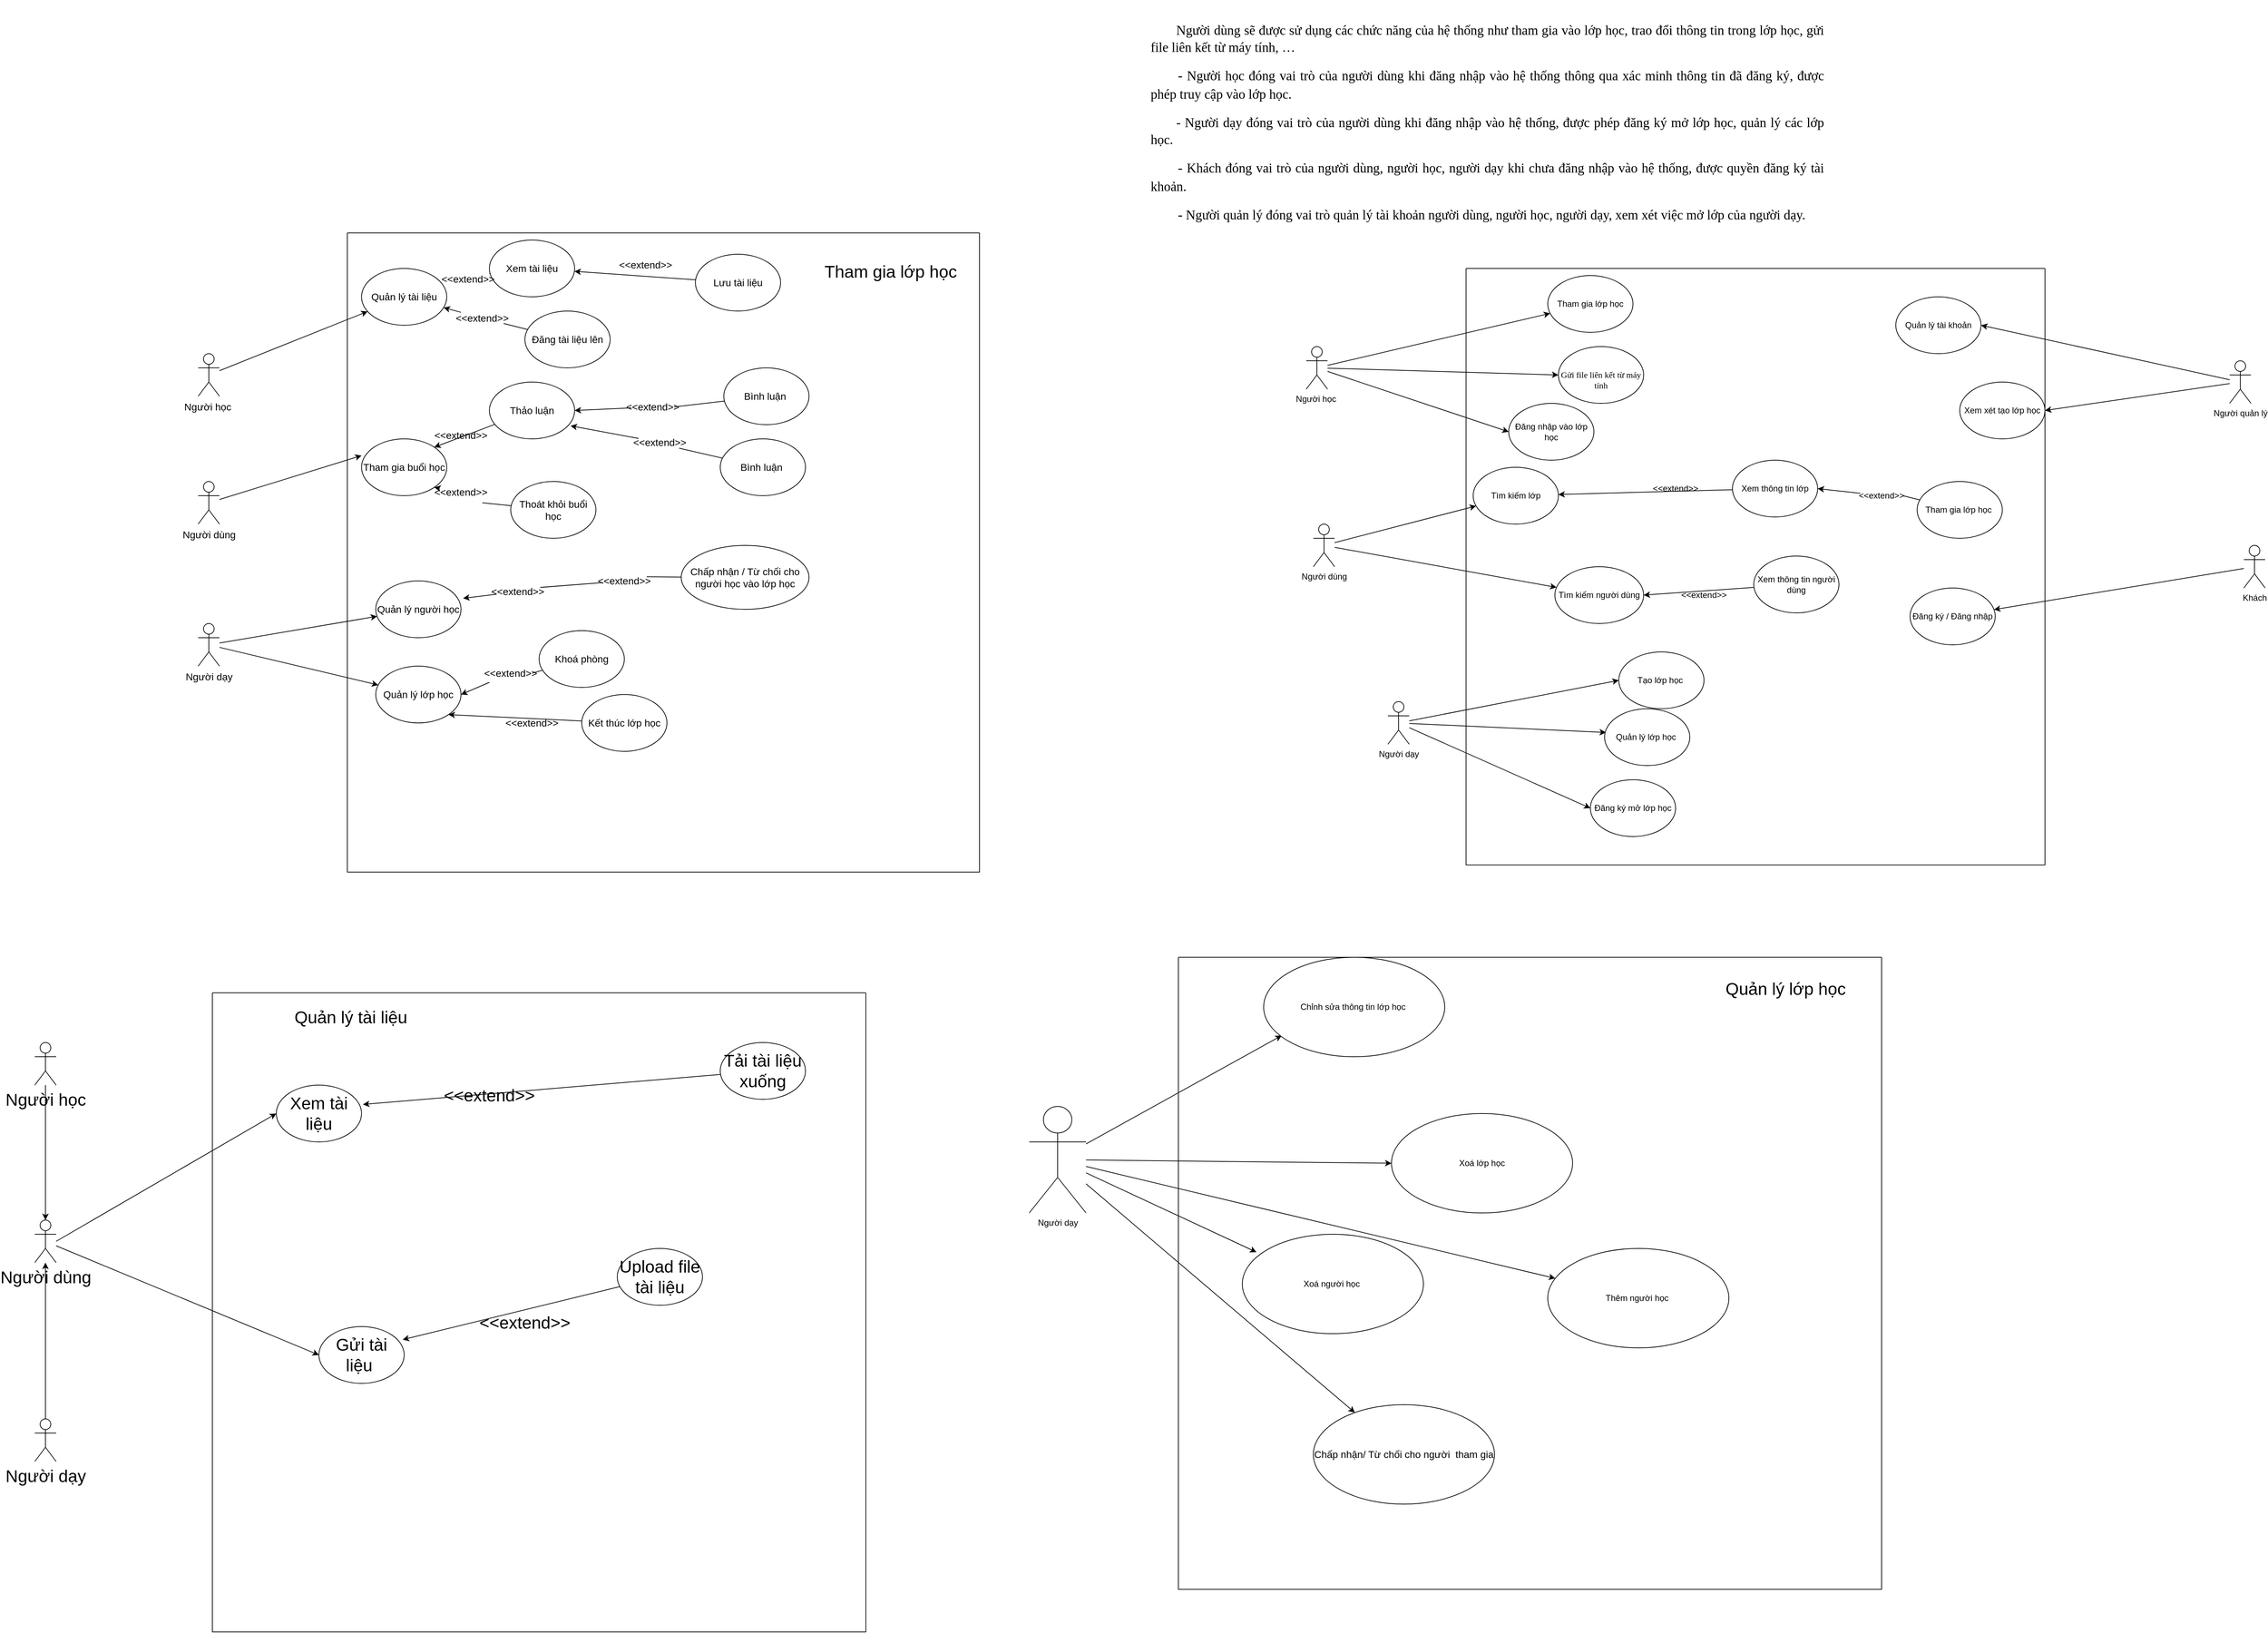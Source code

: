 <mxfile version="20.5.0" type="github">
  <diagram id="9sFnLMpEkX3xwLgNQpGo" name="Page-1">
    <mxGraphModel dx="4024" dy="2153" grid="1" gridSize="10" guides="1" tooltips="1" connect="1" arrows="1" fold="1" page="1" pageScale="1" pageWidth="850" pageHeight="1100" math="0" shadow="0">
      <root>
        <mxCell id="0" />
        <mxCell id="1" parent="0" />
        <mxCell id="EZXSfr5UPJ4AgPNX8Fhg-16" style="rounded=0;orthogonalLoop=1;jettySize=auto;html=1;" edge="1" parent="1" source="EZXSfr5UPJ4AgPNX8Fhg-1" target="EZXSfr5UPJ4AgPNX8Fhg-10">
          <mxGeometry relative="1" as="geometry" />
        </mxCell>
        <mxCell id="EZXSfr5UPJ4AgPNX8Fhg-27" style="edgeStyle=none;rounded=0;orthogonalLoop=1;jettySize=auto;html=1;entryX=0;entryY=0.5;entryDx=0;entryDy=0;" edge="1" parent="1" source="EZXSfr5UPJ4AgPNX8Fhg-1" target="EZXSfr5UPJ4AgPNX8Fhg-23">
          <mxGeometry relative="1" as="geometry" />
        </mxCell>
        <mxCell id="EZXSfr5UPJ4AgPNX8Fhg-34" style="edgeStyle=none;rounded=0;orthogonalLoop=1;jettySize=auto;html=1;entryX=0;entryY=0.5;entryDx=0;entryDy=0;fontSize=12;" edge="1" parent="1" source="EZXSfr5UPJ4AgPNX8Fhg-1" target="EZXSfr5UPJ4AgPNX8Fhg-33">
          <mxGeometry relative="1" as="geometry" />
        </mxCell>
        <mxCell id="EZXSfr5UPJ4AgPNX8Fhg-1" value="Người học&amp;nbsp;" style="shape=umlActor;verticalLabelPosition=bottom;verticalAlign=top;html=1;outlineConnect=0;" vertex="1" parent="1">
          <mxGeometry x="280" y="130" width="30" height="60" as="geometry" />
        </mxCell>
        <mxCell id="EZXSfr5UPJ4AgPNX8Fhg-19" style="rounded=0;orthogonalLoop=1;jettySize=auto;html=1;entryX=0;entryY=0.5;entryDx=0;entryDy=0;" edge="1" parent="1" source="EZXSfr5UPJ4AgPNX8Fhg-3" target="EZXSfr5UPJ4AgPNX8Fhg-18">
          <mxGeometry relative="1" as="geometry" />
        </mxCell>
        <mxCell id="EZXSfr5UPJ4AgPNX8Fhg-20" style="rounded=0;orthogonalLoop=1;jettySize=auto;html=1;entryX=0.017;entryY=0.418;entryDx=0;entryDy=0;entryPerimeter=0;" edge="1" parent="1" source="EZXSfr5UPJ4AgPNX8Fhg-3" target="EZXSfr5UPJ4AgPNX8Fhg-13">
          <mxGeometry relative="1" as="geometry" />
        </mxCell>
        <mxCell id="EZXSfr5UPJ4AgPNX8Fhg-21" style="rounded=0;orthogonalLoop=1;jettySize=auto;html=1;entryX=0;entryY=0.5;entryDx=0;entryDy=0;" edge="1" parent="1" source="EZXSfr5UPJ4AgPNX8Fhg-3" target="EZXSfr5UPJ4AgPNX8Fhg-5">
          <mxGeometry relative="1" as="geometry" />
        </mxCell>
        <mxCell id="EZXSfr5UPJ4AgPNX8Fhg-3" value="Người dạy" style="shape=umlActor;verticalLabelPosition=bottom;verticalAlign=top;html=1;outlineConnect=0;" vertex="1" parent="1">
          <mxGeometry x="395" y="630" width="30" height="60" as="geometry" />
        </mxCell>
        <mxCell id="EZXSfr5UPJ4AgPNX8Fhg-28" style="edgeStyle=none;rounded=0;orthogonalLoop=1;jettySize=auto;html=1;entryX=1;entryY=0.5;entryDx=0;entryDy=0;fontSize=12;" edge="1" parent="1" source="EZXSfr5UPJ4AgPNX8Fhg-6" target="EZXSfr5UPJ4AgPNX8Fhg-11">
          <mxGeometry relative="1" as="geometry" />
        </mxCell>
        <mxCell id="EZXSfr5UPJ4AgPNX8Fhg-29" style="edgeStyle=none;rounded=0;orthogonalLoop=1;jettySize=auto;html=1;entryX=1;entryY=0.5;entryDx=0;entryDy=0;fontSize=12;" edge="1" parent="1" source="EZXSfr5UPJ4AgPNX8Fhg-6" target="EZXSfr5UPJ4AgPNX8Fhg-12">
          <mxGeometry relative="1" as="geometry" />
        </mxCell>
        <mxCell id="EZXSfr5UPJ4AgPNX8Fhg-6" value="Người quản lý" style="shape=umlActor;verticalLabelPosition=bottom;verticalAlign=top;html=1;outlineConnect=0;" vertex="1" parent="1">
          <mxGeometry x="1580" y="150" width="30" height="60" as="geometry" />
        </mxCell>
        <mxCell id="EZXSfr5UPJ4AgPNX8Fhg-30" style="edgeStyle=none;rounded=0;orthogonalLoop=1;jettySize=auto;html=1;fontSize=12;" edge="1" parent="1" source="EZXSfr5UPJ4AgPNX8Fhg-7" target="EZXSfr5UPJ4AgPNX8Fhg-14">
          <mxGeometry relative="1" as="geometry" />
        </mxCell>
        <mxCell id="EZXSfr5UPJ4AgPNX8Fhg-7" value="Khách" style="shape=umlActor;verticalLabelPosition=bottom;verticalAlign=top;html=1;outlineConnect=0;" vertex="1" parent="1">
          <mxGeometry x="1600" y="410" width="30" height="60" as="geometry" />
        </mxCell>
        <mxCell id="EZXSfr5UPJ4AgPNX8Fhg-8" value="&#xa;&lt;b id=&quot;docs-internal-guid-c53052c6-7fff-33ee-c1e0-3ec148c205f4&quot; style=&quot;font-weight:normal;&quot;&gt;&lt;p style=&quot;line-height:1.284;text-indent: 27pt;text-align: justify;margin-top:12pt;margin-bottom:12pt;&quot; dir=&quot;ltr&quot;&gt;&lt;span style=&quot;font-size: 14pt; font-family: &amp;quot;Times New Roman&amp;quot;; color: rgb(0, 0, 0); background-color: transparent; font-weight: 400; font-style: normal; font-variant: normal; text-decoration: none; vertical-align: baseline;&quot;&gt;Người dùng sẽ được sử dụng các chức năng của hệ thống như tham gia vào lớp học, trao đổi thông tin trong lớp học, gửi file liên kết từ máy tính, …&lt;/span&gt;&lt;/p&gt;&lt;p style=&quot;line-height:1.284;text-indent: 27pt;text-align: justify;margin-top:12pt;margin-bottom:12pt;&quot; dir=&quot;ltr&quot;&gt;&lt;span style=&quot;font-size: 14pt; font-family: &amp;quot;Courier New&amp;quot;; color: rgb(0, 0, 0); background-color: transparent; font-weight: 400; font-style: normal; font-variant: normal; text-decoration: none; vertical-align: baseline;&quot;&gt;-&lt;/span&gt;&lt;span style=&quot;font-size: 7pt; font-family: &amp;quot;Times New Roman&amp;quot;; color: rgb(0, 0, 0); background-color: transparent; font-weight: 400; font-style: normal; font-variant: normal; text-decoration: none; vertical-align: baseline;&quot;&gt; &lt;/span&gt;&lt;span style=&quot;font-size: 14pt; font-family: &amp;quot;Times New Roman&amp;quot;; color: rgb(0, 0, 0); background-color: transparent; font-weight: 400; font-style: normal; font-variant: normal; text-decoration: none; vertical-align: baseline;&quot;&gt;Người học đóng vai trò của người dùng khi đăng nhập vào hệ thống thông qua xác minh thông tin đã đăng ký, được phép truy cập vào lớp học.&lt;/span&gt;&lt;/p&gt;&lt;p style=&quot;line-height:1.284;text-indent: 27pt;text-align: justify;margin-top:12pt;margin-bottom:12pt;&quot; dir=&quot;ltr&quot;&gt;&lt;span style=&quot;font-size: 14pt; font-family: &amp;quot;Times New Roman&amp;quot;; color: rgb(0, 0, 0); background-color: transparent; font-weight: 400; font-style: normal; font-variant: normal; text-decoration: none; vertical-align: baseline;&quot;&gt;- Người dạy đóng vai trò của người dùng khi đăng nhập vào hệ thống, được phép đăng ký mở lớp học, quản lý các lớp học.&lt;/span&gt;&lt;/p&gt;&lt;p style=&quot;line-height:1.284;text-indent: 27pt;text-align: justify;margin-top:12pt;margin-bottom:12pt;&quot; dir=&quot;ltr&quot;&gt;&lt;span style=&quot;font-size: 14pt; font-family: &amp;quot;Courier New&amp;quot;; color: rgb(0, 0, 0); background-color: transparent; font-weight: 400; font-style: normal; font-variant: normal; text-decoration: none; vertical-align: baseline;&quot;&gt;-&lt;/span&gt;&lt;span style=&quot;font-size: 7pt; font-family: &amp;quot;Times New Roman&amp;quot;; color: rgb(0, 0, 0); background-color: transparent; font-weight: 400; font-style: normal; font-variant: normal; text-decoration: none; vertical-align: baseline;&quot;&gt; &lt;/span&gt;&lt;span style=&quot;font-size: 14pt; font-family: &amp;quot;Times New Roman&amp;quot;; color: rgb(0, 0, 0); background-color: transparent; font-weight: 400; font-style: normal; font-variant: normal; text-decoration: none; vertical-align: baseline;&quot;&gt;Khách đóng vai trò của người dùng, người học, người dạy khi chưa đăng nhập vào hệ thống, được quyền đăng ký tài khoản.&lt;/span&gt;&lt;/p&gt;&lt;p style=&quot;line-height:1.284;text-indent: 27pt;text-align: justify;margin-top:12pt;margin-bottom:12pt;&quot; dir=&quot;ltr&quot;&gt;&lt;span style=&quot;font-size: 14pt; font-family: &amp;quot;Courier New&amp;quot;; color: rgb(0, 0, 0); background-color: transparent; font-weight: 400; font-style: normal; font-variant: normal; text-decoration: none; vertical-align: baseline;&quot;&gt;-&lt;/span&gt;&lt;span style=&quot;font-size: 7pt; font-family: &amp;quot;Times New Roman&amp;quot;; color: rgb(0, 0, 0); background-color: transparent; font-weight: 400; font-style: normal; font-variant: normal; text-decoration: none; vertical-align: baseline;&quot;&gt; &lt;/span&gt;&lt;span style=&quot;font-size: 14pt; font-family: &amp;quot;Times New Roman&amp;quot;; color: rgb(0, 0, 0); background-color: transparent; font-weight: 400; font-style: normal; font-variant: normal; text-decoration: none; vertical-align: baseline;&quot;&gt;Người quản lý đóng vai trò quản lý tài khoản người dùng, người học, người dạy, xem xét việc mở lớp của người dạy.&lt;/span&gt;&lt;/p&gt;&lt;/b&gt;&lt;br class=&quot;Apple-interchange-newline&quot;&gt;&#xa;&#xa;" style="text;html=1;strokeColor=none;fillColor=none;align=center;verticalAlign=middle;whiteSpace=wrap;rounded=0;" vertex="1" parent="1">
          <mxGeometry x="60" y="-300" width="950" height="260" as="geometry" />
        </mxCell>
        <mxCell id="EZXSfr5UPJ4AgPNX8Fhg-17" value="&#xa;&#xa;" style="swimlane;startSize=0;" vertex="1" parent="1">
          <mxGeometry x="505" y="20" width="815" height="840" as="geometry" />
        </mxCell>
        <mxCell id="EZXSfr5UPJ4AgPNX8Fhg-18" value="Tạo lớp học&amp;nbsp;" style="ellipse;whiteSpace=wrap;html=1;" vertex="1" parent="EZXSfr5UPJ4AgPNX8Fhg-17">
          <mxGeometry x="215" y="540" width="120" height="80" as="geometry" />
        </mxCell>
        <mxCell id="EZXSfr5UPJ4AgPNX8Fhg-23" value="&lt;font style=&quot;font-size: 12px;&quot;&gt;&lt;br&gt;&lt;b id=&quot;docs-internal-guid-def37bf5-7fff-e7cd-ad57-8ef27c446c35&quot; style=&quot;font-weight: normal;&quot;&gt;&lt;span style=&quot;font-family: &amp;quot;Times New Roman&amp;quot;; color: rgb(0, 0, 0); background-color: transparent; font-weight: 400; font-style: normal; font-variant: normal; text-decoration: none; vertical-align: baseline;&quot;&gt;Gửi file liên kết từ máy tính&lt;/span&gt;&lt;/b&gt;&lt;br&gt;&lt;/font&gt;" style="ellipse;whiteSpace=wrap;html=1;" vertex="1" parent="EZXSfr5UPJ4AgPNX8Fhg-17">
          <mxGeometry x="130" y="110" width="120" height="80" as="geometry" />
        </mxCell>
        <mxCell id="EZXSfr5UPJ4AgPNX8Fhg-33" value="Đăng nhập vào lớp học" style="ellipse;whiteSpace=wrap;html=1;fontSize=12;" vertex="1" parent="EZXSfr5UPJ4AgPNX8Fhg-17">
          <mxGeometry x="60" y="190" width="120" height="80" as="geometry" />
        </mxCell>
        <mxCell id="EZXSfr5UPJ4AgPNX8Fhg-5" value="Đăng ký mở lớp học" style="ellipse;whiteSpace=wrap;html=1;" vertex="1" parent="EZXSfr5UPJ4AgPNX8Fhg-17">
          <mxGeometry x="175" y="720" width="120" height="80" as="geometry" />
        </mxCell>
        <mxCell id="EZXSfr5UPJ4AgPNX8Fhg-13" value="Quản lý lớp học&amp;nbsp;" style="ellipse;whiteSpace=wrap;html=1;" vertex="1" parent="EZXSfr5UPJ4AgPNX8Fhg-17">
          <mxGeometry x="195" y="620" width="120" height="80" as="geometry" />
        </mxCell>
        <mxCell id="EZXSfr5UPJ4AgPNX8Fhg-39" value="Tìm kiếm lớp" style="ellipse;whiteSpace=wrap;html=1;fontSize=12;" vertex="1" parent="EZXSfr5UPJ4AgPNX8Fhg-17">
          <mxGeometry x="10" y="280" width="120" height="80" as="geometry" />
        </mxCell>
        <mxCell id="EZXSfr5UPJ4AgPNX8Fhg-48" style="edgeStyle=none;rounded=0;orthogonalLoop=1;jettySize=auto;html=1;entryX=1;entryY=0.5;entryDx=0;entryDy=0;fontSize=12;startArrow=none;" edge="1" parent="EZXSfr5UPJ4AgPNX8Fhg-17" source="EZXSfr5UPJ4AgPNX8Fhg-51" target="EZXSfr5UPJ4AgPNX8Fhg-42">
          <mxGeometry relative="1" as="geometry" />
        </mxCell>
        <mxCell id="EZXSfr5UPJ4AgPNX8Fhg-40" value="Tham gia lớp học&amp;nbsp;" style="ellipse;whiteSpace=wrap;html=1;fontSize=12;" vertex="1" parent="EZXSfr5UPJ4AgPNX8Fhg-17">
          <mxGeometry x="635" y="300" width="120" height="80" as="geometry" />
        </mxCell>
        <mxCell id="EZXSfr5UPJ4AgPNX8Fhg-47" style="edgeStyle=none;rounded=0;orthogonalLoop=1;jettySize=auto;html=1;entryX=1;entryY=0.5;entryDx=0;entryDy=0;fontSize=12;" edge="1" parent="EZXSfr5UPJ4AgPNX8Fhg-17" source="EZXSfr5UPJ4AgPNX8Fhg-41" target="EZXSfr5UPJ4AgPNX8Fhg-43">
          <mxGeometry relative="1" as="geometry" />
        </mxCell>
        <mxCell id="EZXSfr5UPJ4AgPNX8Fhg-41" value="Xem thông tin người dùng" style="ellipse;whiteSpace=wrap;html=1;fontSize=12;" vertex="1" parent="EZXSfr5UPJ4AgPNX8Fhg-17">
          <mxGeometry x="405" y="405" width="120" height="80" as="geometry" />
        </mxCell>
        <mxCell id="EZXSfr5UPJ4AgPNX8Fhg-46" style="edgeStyle=none;rounded=0;orthogonalLoop=1;jettySize=auto;html=1;fontSize=12;" edge="1" parent="EZXSfr5UPJ4AgPNX8Fhg-17" source="EZXSfr5UPJ4AgPNX8Fhg-42" target="EZXSfr5UPJ4AgPNX8Fhg-39">
          <mxGeometry relative="1" as="geometry" />
        </mxCell>
        <mxCell id="EZXSfr5UPJ4AgPNX8Fhg-42" value="Xem thông tin lớp" style="ellipse;whiteSpace=wrap;html=1;fontSize=12;" vertex="1" parent="EZXSfr5UPJ4AgPNX8Fhg-17">
          <mxGeometry x="375" y="270" width="120" height="80" as="geometry" />
        </mxCell>
        <mxCell id="EZXSfr5UPJ4AgPNX8Fhg-43" value="Tìm kiếm người dùng" style="ellipse;whiteSpace=wrap;html=1;fontSize=12;" vertex="1" parent="EZXSfr5UPJ4AgPNX8Fhg-17">
          <mxGeometry x="125" y="420" width="125" height="80" as="geometry" />
        </mxCell>
        <mxCell id="EZXSfr5UPJ4AgPNX8Fhg-49" value="&amp;lt;&amp;lt;extend&amp;gt;&amp;gt;" style="text;html=1;strokeColor=none;fillColor=none;align=center;verticalAlign=middle;whiteSpace=wrap;rounded=0;fontSize=12;" vertex="1" parent="EZXSfr5UPJ4AgPNX8Fhg-17">
          <mxGeometry x="265" y="295" width="60" height="30" as="geometry" />
        </mxCell>
        <mxCell id="EZXSfr5UPJ4AgPNX8Fhg-52" value="&amp;lt;&amp;lt;extend&amp;gt;&amp;gt;" style="text;html=1;strokeColor=none;fillColor=none;align=center;verticalAlign=middle;whiteSpace=wrap;rounded=0;fontSize=12;" vertex="1" parent="EZXSfr5UPJ4AgPNX8Fhg-17">
          <mxGeometry x="305" y="445" width="60" height="30" as="geometry" />
        </mxCell>
        <mxCell id="EZXSfr5UPJ4AgPNX8Fhg-11" value="Quản lý tài khoản" style="ellipse;whiteSpace=wrap;html=1;" vertex="1" parent="EZXSfr5UPJ4AgPNX8Fhg-17">
          <mxGeometry x="605" y="40" width="120" height="80" as="geometry" />
        </mxCell>
        <mxCell id="EZXSfr5UPJ4AgPNX8Fhg-12" value="Xem xét tạo lớp học" style="ellipse;whiteSpace=wrap;html=1;" vertex="1" parent="EZXSfr5UPJ4AgPNX8Fhg-17">
          <mxGeometry x="695" y="160" width="120" height="80" as="geometry" />
        </mxCell>
        <mxCell id="EZXSfr5UPJ4AgPNX8Fhg-10" value="Tham gia lớp học" style="ellipse;whiteSpace=wrap;html=1;" vertex="1" parent="EZXSfr5UPJ4AgPNX8Fhg-17">
          <mxGeometry x="115" y="10" width="120" height="80" as="geometry" />
        </mxCell>
        <mxCell id="EZXSfr5UPJ4AgPNX8Fhg-14" value="Đăng ký / Đăng nhập" style="ellipse;whiteSpace=wrap;html=1;" vertex="1" parent="EZXSfr5UPJ4AgPNX8Fhg-17">
          <mxGeometry x="625" y="450" width="120" height="80" as="geometry" />
        </mxCell>
        <mxCell id="EZXSfr5UPJ4AgPNX8Fhg-51" value="&amp;lt;&amp;lt;extend&amp;gt;&amp;gt;" style="text;html=1;strokeColor=none;fillColor=none;align=center;verticalAlign=middle;whiteSpace=wrap;rounded=0;fontSize=12;" vertex="1" parent="EZXSfr5UPJ4AgPNX8Fhg-17">
          <mxGeometry x="555" y="305" width="60" height="30" as="geometry" />
        </mxCell>
        <mxCell id="EZXSfr5UPJ4AgPNX8Fhg-95" value="" style="edgeStyle=none;rounded=0;orthogonalLoop=1;jettySize=auto;html=1;entryX=1;entryY=0.5;entryDx=0;entryDy=0;fontSize=12;endArrow=none;" edge="1" parent="EZXSfr5UPJ4AgPNX8Fhg-17" source="EZXSfr5UPJ4AgPNX8Fhg-40" target="EZXSfr5UPJ4AgPNX8Fhg-51">
          <mxGeometry relative="1" as="geometry">
            <mxPoint x="1141.463" y="351.22" as="sourcePoint" />
            <mxPoint x="1000" y="330" as="targetPoint" />
          </mxGeometry>
        </mxCell>
        <mxCell id="EZXSfr5UPJ4AgPNX8Fhg-44" style="edgeStyle=none;rounded=0;orthogonalLoop=1;jettySize=auto;html=1;fontSize=12;" edge="1" parent="1" source="EZXSfr5UPJ4AgPNX8Fhg-35" target="EZXSfr5UPJ4AgPNX8Fhg-39">
          <mxGeometry relative="1" as="geometry" />
        </mxCell>
        <mxCell id="EZXSfr5UPJ4AgPNX8Fhg-45" style="edgeStyle=none;rounded=0;orthogonalLoop=1;jettySize=auto;html=1;fontSize=12;" edge="1" parent="1" source="EZXSfr5UPJ4AgPNX8Fhg-35" target="EZXSfr5UPJ4AgPNX8Fhg-43">
          <mxGeometry relative="1" as="geometry" />
        </mxCell>
        <mxCell id="EZXSfr5UPJ4AgPNX8Fhg-35" value="Người dùng" style="shape=umlActor;verticalLabelPosition=bottom;verticalAlign=top;html=1;outlineConnect=0;" vertex="1" parent="1">
          <mxGeometry x="290" y="380" width="30" height="60" as="geometry" />
        </mxCell>
        <mxCell id="EZXSfr5UPJ4AgPNX8Fhg-68" style="edgeStyle=none;rounded=0;orthogonalLoop=1;jettySize=auto;html=1;entryX=0.1;entryY=0.787;entryDx=0;entryDy=0;entryPerimeter=0;fontSize=14;" edge="1" parent="1" source="EZXSfr5UPJ4AgPNX8Fhg-53" target="EZXSfr5UPJ4AgPNX8Fhg-55">
          <mxGeometry relative="1" as="geometry" />
        </mxCell>
        <mxCell id="EZXSfr5UPJ4AgPNX8Fhg-69" style="edgeStyle=none;rounded=0;orthogonalLoop=1;jettySize=auto;html=1;entryX=0;entryY=0.5;entryDx=0;entryDy=0;fontSize=14;" edge="1" parent="1" source="EZXSfr5UPJ4AgPNX8Fhg-53" target="EZXSfr5UPJ4AgPNX8Fhg-64">
          <mxGeometry relative="1" as="geometry" />
        </mxCell>
        <mxCell id="EZXSfr5UPJ4AgPNX8Fhg-70" style="edgeStyle=none;rounded=0;orthogonalLoop=1;jettySize=auto;html=1;entryX=0.078;entryY=0.18;entryDx=0;entryDy=0;entryPerimeter=0;fontSize=14;" edge="1" parent="1" source="EZXSfr5UPJ4AgPNX8Fhg-53" target="EZXSfr5UPJ4AgPNX8Fhg-65">
          <mxGeometry relative="1" as="geometry" />
        </mxCell>
        <mxCell id="EZXSfr5UPJ4AgPNX8Fhg-71" style="edgeStyle=none;rounded=0;orthogonalLoop=1;jettySize=auto;html=1;fontSize=14;" edge="1" parent="1" source="EZXSfr5UPJ4AgPNX8Fhg-53" target="EZXSfr5UPJ4AgPNX8Fhg-66">
          <mxGeometry relative="1" as="geometry" />
        </mxCell>
        <mxCell id="EZXSfr5UPJ4AgPNX8Fhg-72" style="edgeStyle=none;rounded=0;orthogonalLoop=1;jettySize=auto;html=1;fontSize=14;" edge="1" parent="1" source="EZXSfr5UPJ4AgPNX8Fhg-53" target="EZXSfr5UPJ4AgPNX8Fhg-67">
          <mxGeometry relative="1" as="geometry" />
        </mxCell>
        <mxCell id="EZXSfr5UPJ4AgPNX8Fhg-53" value="Người dạy" style="shape=umlActor;verticalLabelPosition=bottom;verticalAlign=top;html=1;outlineConnect=0;fontSize=12;" vertex="1" parent="1">
          <mxGeometry x="-110" y="1200" width="80" height="150" as="geometry" />
        </mxCell>
        <mxCell id="EZXSfr5UPJ4AgPNX8Fhg-54" value="" style="swimlane;startSize=0;fontSize=12;" vertex="1" parent="1">
          <mxGeometry x="100" y="990" width="990" height="890" as="geometry" />
        </mxCell>
        <mxCell id="EZXSfr5UPJ4AgPNX8Fhg-55" value="Chỉnh sửa thông tin lớp học&amp;nbsp;" style="ellipse;whiteSpace=wrap;html=1;fontSize=12;" vertex="1" parent="EZXSfr5UPJ4AgPNX8Fhg-54">
          <mxGeometry x="120" width="255" height="140" as="geometry" />
        </mxCell>
        <mxCell id="EZXSfr5UPJ4AgPNX8Fhg-64" value="Xoá lớp học" style="ellipse;whiteSpace=wrap;html=1;fontSize=12;" vertex="1" parent="EZXSfr5UPJ4AgPNX8Fhg-54">
          <mxGeometry x="300" y="220" width="255" height="140" as="geometry" />
        </mxCell>
        <mxCell id="EZXSfr5UPJ4AgPNX8Fhg-65" value="Xoá người học&amp;nbsp;" style="ellipse;whiteSpace=wrap;html=1;fontSize=12;" vertex="1" parent="EZXSfr5UPJ4AgPNX8Fhg-54">
          <mxGeometry x="90" y="390" width="255" height="140" as="geometry" />
        </mxCell>
        <mxCell id="EZXSfr5UPJ4AgPNX8Fhg-66" value="Thêm người học&amp;nbsp;" style="ellipse;whiteSpace=wrap;html=1;fontSize=12;" vertex="1" parent="EZXSfr5UPJ4AgPNX8Fhg-54">
          <mxGeometry x="520" y="410" width="255" height="140" as="geometry" />
        </mxCell>
        <mxCell id="EZXSfr5UPJ4AgPNX8Fhg-67" value="&lt;font style=&quot;font-size: 14px;&quot;&gt;Chấp nhận/ Từ chối cho người&amp;nbsp; tham gia&lt;/font&gt;" style="ellipse;whiteSpace=wrap;html=1;fontSize=12;" vertex="1" parent="EZXSfr5UPJ4AgPNX8Fhg-54">
          <mxGeometry x="190" y="630" width="255" height="140" as="geometry" />
        </mxCell>
        <mxCell id="EZXSfr5UPJ4AgPNX8Fhg-150" value="&lt;font style=&quot;font-size: 24px;&quot;&gt;Quản lý lớp học&lt;/font&gt;" style="text;html=1;strokeColor=none;fillColor=none;align=center;verticalAlign=middle;whiteSpace=wrap;rounded=0;fontSize=14;" vertex="1" parent="EZXSfr5UPJ4AgPNX8Fhg-54">
          <mxGeometry x="740" width="230" height="90" as="geometry" />
        </mxCell>
        <mxCell id="EZXSfr5UPJ4AgPNX8Fhg-119" style="edgeStyle=none;rounded=0;orthogonalLoop=1;jettySize=auto;html=1;fontSize=14;" edge="1" parent="1" source="EZXSfr5UPJ4AgPNX8Fhg-75" target="EZXSfr5UPJ4AgPNX8Fhg-96">
          <mxGeometry relative="1" as="geometry" />
        </mxCell>
        <mxCell id="EZXSfr5UPJ4AgPNX8Fhg-75" value="Người học&amp;nbsp;" style="shape=umlActor;verticalLabelPosition=bottom;verticalAlign=top;html=1;outlineConnect=0;fontSize=14;" vertex="1" parent="1">
          <mxGeometry x="-1280" y="140" width="30" height="60" as="geometry" />
        </mxCell>
        <mxCell id="EZXSfr5UPJ4AgPNX8Fhg-120" style="edgeStyle=none;rounded=0;orthogonalLoop=1;jettySize=auto;html=1;entryX=0;entryY=0.294;entryDx=0;entryDy=0;entryPerimeter=0;fontSize=14;" edge="1" parent="1" source="EZXSfr5UPJ4AgPNX8Fhg-76" target="EZXSfr5UPJ4AgPNX8Fhg-97">
          <mxGeometry relative="1" as="geometry" />
        </mxCell>
        <mxCell id="EZXSfr5UPJ4AgPNX8Fhg-76" value="Người dùng" style="shape=umlActor;verticalLabelPosition=bottom;verticalAlign=top;html=1;outlineConnect=0;fontSize=14;" vertex="1" parent="1">
          <mxGeometry x="-1280" y="320" width="30" height="60" as="geometry" />
        </mxCell>
        <mxCell id="EZXSfr5UPJ4AgPNX8Fhg-118" style="edgeStyle=none;rounded=0;orthogonalLoop=1;jettySize=auto;html=1;fontSize=14;" edge="1" parent="1" source="EZXSfr5UPJ4AgPNX8Fhg-77" target="EZXSfr5UPJ4AgPNX8Fhg-99">
          <mxGeometry relative="1" as="geometry" />
        </mxCell>
        <mxCell id="EZXSfr5UPJ4AgPNX8Fhg-121" style="edgeStyle=none;rounded=0;orthogonalLoop=1;jettySize=auto;html=1;fontSize=14;" edge="1" parent="1" source="EZXSfr5UPJ4AgPNX8Fhg-77" target="EZXSfr5UPJ4AgPNX8Fhg-98">
          <mxGeometry relative="1" as="geometry" />
        </mxCell>
        <mxCell id="EZXSfr5UPJ4AgPNX8Fhg-77" value="Người dạy" style="shape=umlActor;verticalLabelPosition=bottom;verticalAlign=top;html=1;outlineConnect=0;fontSize=14;" vertex="1" parent="1">
          <mxGeometry x="-1280" y="520" width="30" height="60" as="geometry" />
        </mxCell>
        <mxCell id="EZXSfr5UPJ4AgPNX8Fhg-90" value="" style="swimlane;startSize=0;fontSize=14;" vertex="1" parent="1">
          <mxGeometry x="-1070" y="-30" width="890" height="900" as="geometry" />
        </mxCell>
        <mxCell id="EZXSfr5UPJ4AgPNX8Fhg-96" value="Quản lý tài liệu" style="ellipse;whiteSpace=wrap;html=1;fontSize=14;" vertex="1" parent="EZXSfr5UPJ4AgPNX8Fhg-90">
          <mxGeometry x="20" y="50" width="120" height="80" as="geometry" />
        </mxCell>
        <mxCell id="EZXSfr5UPJ4AgPNX8Fhg-97" value="Tham gia buổi học" style="ellipse;whiteSpace=wrap;html=1;fontSize=14;" vertex="1" parent="EZXSfr5UPJ4AgPNX8Fhg-90">
          <mxGeometry x="20" y="290" width="120" height="80" as="geometry" />
        </mxCell>
        <mxCell id="EZXSfr5UPJ4AgPNX8Fhg-98" value="Quản lý lớp học" style="ellipse;whiteSpace=wrap;html=1;fontSize=14;" vertex="1" parent="EZXSfr5UPJ4AgPNX8Fhg-90">
          <mxGeometry x="40" y="610" width="120" height="80" as="geometry" />
        </mxCell>
        <mxCell id="EZXSfr5UPJ4AgPNX8Fhg-99" value="Quản lý người học" style="ellipse;whiteSpace=wrap;html=1;fontSize=14;" vertex="1" parent="EZXSfr5UPJ4AgPNX8Fhg-90">
          <mxGeometry x="40" y="490" width="120" height="80" as="geometry" />
        </mxCell>
        <mxCell id="EZXSfr5UPJ4AgPNX8Fhg-126" style="edgeStyle=none;rounded=0;orthogonalLoop=1;jettySize=auto;html=1;entryX=1.025;entryY=0.306;entryDx=0;entryDy=0;entryPerimeter=0;fontSize=14;startArrow=none;" edge="1" parent="EZXSfr5UPJ4AgPNX8Fhg-90" source="EZXSfr5UPJ4AgPNX8Fhg-135" target="EZXSfr5UPJ4AgPNX8Fhg-99">
          <mxGeometry relative="1" as="geometry" />
        </mxCell>
        <mxCell id="EZXSfr5UPJ4AgPNX8Fhg-100" value="Chấp nhận / Từ chối cho người học vào lớp học" style="ellipse;whiteSpace=wrap;html=1;fontSize=14;" vertex="1" parent="EZXSfr5UPJ4AgPNX8Fhg-90">
          <mxGeometry x="470" y="440" width="180" height="90" as="geometry" />
        </mxCell>
        <mxCell id="EZXSfr5UPJ4AgPNX8Fhg-102" style="edgeStyle=none;rounded=0;orthogonalLoop=1;jettySize=auto;html=1;entryX=1;entryY=1;entryDx=0;entryDy=0;fontSize=14;" edge="1" parent="EZXSfr5UPJ4AgPNX8Fhg-90" source="EZXSfr5UPJ4AgPNX8Fhg-98" target="EZXSfr5UPJ4AgPNX8Fhg-98">
          <mxGeometry relative="1" as="geometry" />
        </mxCell>
        <mxCell id="EZXSfr5UPJ4AgPNX8Fhg-116" style="edgeStyle=none;rounded=0;orthogonalLoop=1;jettySize=auto;html=1;entryX=1;entryY=0;entryDx=0;entryDy=0;fontSize=14;" edge="1" parent="EZXSfr5UPJ4AgPNX8Fhg-90" source="EZXSfr5UPJ4AgPNX8Fhg-103" target="EZXSfr5UPJ4AgPNX8Fhg-97">
          <mxGeometry relative="1" as="geometry" />
        </mxCell>
        <mxCell id="EZXSfr5UPJ4AgPNX8Fhg-103" value="Thảo luận" style="ellipse;whiteSpace=wrap;html=1;fontSize=14;" vertex="1" parent="EZXSfr5UPJ4AgPNX8Fhg-90">
          <mxGeometry x="200" y="210" width="120" height="80" as="geometry" />
        </mxCell>
        <mxCell id="EZXSfr5UPJ4AgPNX8Fhg-117" style="edgeStyle=none;rounded=0;orthogonalLoop=1;jettySize=auto;html=1;entryX=1;entryY=1;entryDx=0;entryDy=0;fontSize=14;startArrow=none;" edge="1" parent="EZXSfr5UPJ4AgPNX8Fhg-90" source="EZXSfr5UPJ4AgPNX8Fhg-137" target="EZXSfr5UPJ4AgPNX8Fhg-97">
          <mxGeometry relative="1" as="geometry" />
        </mxCell>
        <mxCell id="EZXSfr5UPJ4AgPNX8Fhg-104" value="Thoát khỏi buổi học" style="ellipse;whiteSpace=wrap;html=1;fontSize=14;" vertex="1" parent="EZXSfr5UPJ4AgPNX8Fhg-90">
          <mxGeometry x="230" y="350" width="120" height="80" as="geometry" />
        </mxCell>
        <mxCell id="EZXSfr5UPJ4AgPNX8Fhg-129" style="edgeStyle=none;rounded=0;orthogonalLoop=1;jettySize=auto;html=1;entryX=1;entryY=0.5;entryDx=0;entryDy=0;fontSize=14;startArrow=none;" edge="1" parent="EZXSfr5UPJ4AgPNX8Fhg-90" source="EZXSfr5UPJ4AgPNX8Fhg-136" target="EZXSfr5UPJ4AgPNX8Fhg-103">
          <mxGeometry relative="1" as="geometry" />
        </mxCell>
        <mxCell id="EZXSfr5UPJ4AgPNX8Fhg-105" value="Bình luận&amp;nbsp;" style="ellipse;whiteSpace=wrap;html=1;fontSize=14;" vertex="1" parent="EZXSfr5UPJ4AgPNX8Fhg-90">
          <mxGeometry x="530" y="190" width="120" height="80" as="geometry" />
        </mxCell>
        <mxCell id="EZXSfr5UPJ4AgPNX8Fhg-127" style="edgeStyle=none;rounded=0;orthogonalLoop=1;jettySize=auto;html=1;entryX=1;entryY=1;entryDx=0;entryDy=0;fontSize=14;" edge="1" parent="EZXSfr5UPJ4AgPNX8Fhg-90" source="EZXSfr5UPJ4AgPNX8Fhg-106" target="EZXSfr5UPJ4AgPNX8Fhg-98">
          <mxGeometry relative="1" as="geometry" />
        </mxCell>
        <mxCell id="EZXSfr5UPJ4AgPNX8Fhg-106" value="Kết thúc lớp học" style="ellipse;whiteSpace=wrap;html=1;fontSize=14;" vertex="1" parent="EZXSfr5UPJ4AgPNX8Fhg-90">
          <mxGeometry x="330" y="650" width="120" height="80" as="geometry" />
        </mxCell>
        <mxCell id="EZXSfr5UPJ4AgPNX8Fhg-128" style="edgeStyle=none;rounded=0;orthogonalLoop=1;jettySize=auto;html=1;entryX=1;entryY=0.5;entryDx=0;entryDy=0;fontSize=14;startArrow=none;" edge="1" parent="EZXSfr5UPJ4AgPNX8Fhg-90" source="EZXSfr5UPJ4AgPNX8Fhg-134" target="EZXSfr5UPJ4AgPNX8Fhg-98">
          <mxGeometry relative="1" as="geometry" />
        </mxCell>
        <mxCell id="EZXSfr5UPJ4AgPNX8Fhg-107" value="Khoá phòng" style="ellipse;whiteSpace=wrap;html=1;fontSize=14;" vertex="1" parent="EZXSfr5UPJ4AgPNX8Fhg-90">
          <mxGeometry x="270" y="560" width="120" height="80" as="geometry" />
        </mxCell>
        <mxCell id="EZXSfr5UPJ4AgPNX8Fhg-113" style="edgeStyle=none;rounded=0;orthogonalLoop=1;jettySize=auto;html=1;entryX=1;entryY=0.25;entryDx=0;entryDy=0;entryPerimeter=0;fontSize=14;startArrow=none;" edge="1" parent="EZXSfr5UPJ4AgPNX8Fhg-90" source="EZXSfr5UPJ4AgPNX8Fhg-139" target="EZXSfr5UPJ4AgPNX8Fhg-96">
          <mxGeometry relative="1" as="geometry" />
        </mxCell>
        <mxCell id="EZXSfr5UPJ4AgPNX8Fhg-111" value="Xem tài liệu" style="ellipse;whiteSpace=wrap;html=1;fontSize=14;" vertex="1" parent="EZXSfr5UPJ4AgPNX8Fhg-90">
          <mxGeometry x="200" y="10" width="120" height="80" as="geometry" />
        </mxCell>
        <mxCell id="EZXSfr5UPJ4AgPNX8Fhg-115" style="edgeStyle=none;rounded=0;orthogonalLoop=1;jettySize=auto;html=1;fontSize=14;" edge="1" parent="EZXSfr5UPJ4AgPNX8Fhg-90" source="EZXSfr5UPJ4AgPNX8Fhg-112" target="EZXSfr5UPJ4AgPNX8Fhg-111">
          <mxGeometry relative="1" as="geometry" />
        </mxCell>
        <mxCell id="EZXSfr5UPJ4AgPNX8Fhg-112" value="Lưu tài liệu" style="ellipse;whiteSpace=wrap;html=1;fontSize=14;" vertex="1" parent="EZXSfr5UPJ4AgPNX8Fhg-90">
          <mxGeometry x="490" y="30" width="120" height="80" as="geometry" />
        </mxCell>
        <mxCell id="EZXSfr5UPJ4AgPNX8Fhg-114" style="edgeStyle=none;rounded=0;orthogonalLoop=1;jettySize=auto;html=1;fontSize=14;startArrow=none;" edge="1" parent="EZXSfr5UPJ4AgPNX8Fhg-90" source="EZXSfr5UPJ4AgPNX8Fhg-131" target="EZXSfr5UPJ4AgPNX8Fhg-96">
          <mxGeometry relative="1" as="geometry" />
        </mxCell>
        <mxCell id="EZXSfr5UPJ4AgPNX8Fhg-110" value="Đăng tài liệu lên" style="ellipse;whiteSpace=wrap;html=1;fontSize=14;" vertex="1" parent="EZXSfr5UPJ4AgPNX8Fhg-90">
          <mxGeometry x="250" y="110" width="120" height="80" as="geometry" />
        </mxCell>
        <mxCell id="EZXSfr5UPJ4AgPNX8Fhg-131" value="&amp;lt;&amp;lt;extend&amp;gt;&amp;gt;" style="text;html=1;strokeColor=none;fillColor=none;align=center;verticalAlign=middle;whiteSpace=wrap;rounded=0;fontSize=14;" vertex="1" parent="EZXSfr5UPJ4AgPNX8Fhg-90">
          <mxGeometry x="160" y="105" width="60" height="30" as="geometry" />
        </mxCell>
        <mxCell id="EZXSfr5UPJ4AgPNX8Fhg-132" value="" style="edgeStyle=none;rounded=0;orthogonalLoop=1;jettySize=auto;html=1;fontSize=14;endArrow=none;" edge="1" parent="EZXSfr5UPJ4AgPNX8Fhg-90" source="EZXSfr5UPJ4AgPNX8Fhg-110" target="EZXSfr5UPJ4AgPNX8Fhg-131">
          <mxGeometry relative="1" as="geometry">
            <mxPoint x="-725.928" y="195.515" as="sourcePoint" />
            <mxPoint x="-844.125" y="164.576" as="targetPoint" />
          </mxGeometry>
        </mxCell>
        <mxCell id="EZXSfr5UPJ4AgPNX8Fhg-138" value="&amp;lt;&amp;lt;extend&amp;gt;&amp;gt;" style="text;html=1;strokeColor=none;fillColor=none;align=center;verticalAlign=middle;whiteSpace=wrap;rounded=0;fontSize=14;" vertex="1" parent="EZXSfr5UPJ4AgPNX8Fhg-90">
          <mxGeometry x="130" y="270" width="60" height="30" as="geometry" />
        </mxCell>
        <mxCell id="EZXSfr5UPJ4AgPNX8Fhg-140" value="&amp;lt;&amp;lt;extend&amp;gt;&amp;gt;" style="text;html=1;strokeColor=none;fillColor=none;align=center;verticalAlign=middle;whiteSpace=wrap;rounded=0;fontSize=14;" vertex="1" parent="EZXSfr5UPJ4AgPNX8Fhg-90">
          <mxGeometry x="390" y="30" width="60" height="30" as="geometry" />
        </mxCell>
        <mxCell id="EZXSfr5UPJ4AgPNX8Fhg-139" value="&amp;lt;&amp;lt;extend&amp;gt;&amp;gt;" style="text;html=1;strokeColor=none;fillColor=none;align=center;verticalAlign=middle;whiteSpace=wrap;rounded=0;fontSize=14;" vertex="1" parent="EZXSfr5UPJ4AgPNX8Fhg-90">
          <mxGeometry x="140" y="50" width="60" height="30" as="geometry" />
        </mxCell>
        <mxCell id="EZXSfr5UPJ4AgPNX8Fhg-141" value="" style="edgeStyle=none;rounded=0;orthogonalLoop=1;jettySize=auto;html=1;entryX=1;entryY=0.25;entryDx=0;entryDy=0;entryPerimeter=0;fontSize=14;endArrow=none;" edge="1" parent="EZXSfr5UPJ4AgPNX8Fhg-90" source="EZXSfr5UPJ4AgPNX8Fhg-111" target="EZXSfr5UPJ4AgPNX8Fhg-139">
          <mxGeometry relative="1" as="geometry">
            <mxPoint x="-778.209" y="119.701" as="sourcePoint" />
            <mxPoint x="-840" y="130" as="targetPoint" />
          </mxGeometry>
        </mxCell>
        <mxCell id="EZXSfr5UPJ4AgPNX8Fhg-137" value="&amp;lt;&amp;lt;extend&amp;gt;&amp;gt;" style="text;html=1;strokeColor=none;fillColor=none;align=center;verticalAlign=middle;whiteSpace=wrap;rounded=0;fontSize=14;" vertex="1" parent="EZXSfr5UPJ4AgPNX8Fhg-90">
          <mxGeometry x="130" y="350" width="60" height="30" as="geometry" />
        </mxCell>
        <mxCell id="EZXSfr5UPJ4AgPNX8Fhg-143" value="" style="edgeStyle=none;rounded=0;orthogonalLoop=1;jettySize=auto;html=1;entryX=1;entryY=1;entryDx=0;entryDy=0;fontSize=14;endArrow=none;" edge="1" parent="EZXSfr5UPJ4AgPNX8Fhg-90" source="EZXSfr5UPJ4AgPNX8Fhg-104" target="EZXSfr5UPJ4AgPNX8Fhg-137">
          <mxGeometry relative="1" as="geometry">
            <mxPoint x="-804.999" y="434.012" as="sourcePoint" />
            <mxPoint x="-857.574" y="418.284" as="targetPoint" />
          </mxGeometry>
        </mxCell>
        <mxCell id="EZXSfr5UPJ4AgPNX8Fhg-136" value="&amp;lt;&amp;lt;extend&amp;gt;&amp;gt;" style="text;html=1;strokeColor=none;fillColor=none;align=center;verticalAlign=middle;whiteSpace=wrap;rounded=0;fontSize=14;" vertex="1" parent="EZXSfr5UPJ4AgPNX8Fhg-90">
          <mxGeometry x="400" y="230" width="60" height="30" as="geometry" />
        </mxCell>
        <mxCell id="EZXSfr5UPJ4AgPNX8Fhg-144" value="" style="edgeStyle=none;rounded=0;orthogonalLoop=1;jettySize=auto;html=1;entryX=1;entryY=0.5;entryDx=0;entryDy=0;fontSize=14;endArrow=none;" edge="1" parent="EZXSfr5UPJ4AgPNX8Fhg-90" source="EZXSfr5UPJ4AgPNX8Fhg-105" target="EZXSfr5UPJ4AgPNX8Fhg-136">
          <mxGeometry relative="1" as="geometry">
            <mxPoint x="-449.633" y="294.417" as="sourcePoint" />
            <mxPoint x="-660" y="310" as="targetPoint" />
          </mxGeometry>
        </mxCell>
        <mxCell id="EZXSfr5UPJ4AgPNX8Fhg-135" value="&amp;lt;&amp;lt;extend&amp;gt;&amp;gt;" style="text;html=1;strokeColor=none;fillColor=none;align=center;verticalAlign=middle;whiteSpace=wrap;rounded=0;fontSize=14;" vertex="1" parent="EZXSfr5UPJ4AgPNX8Fhg-90">
          <mxGeometry x="210" y="490" width="60" height="30" as="geometry" />
        </mxCell>
        <mxCell id="EZXSfr5UPJ4AgPNX8Fhg-145" value="" style="edgeStyle=none;rounded=0;orthogonalLoop=1;jettySize=auto;html=1;entryX=1.025;entryY=0.306;entryDx=0;entryDy=0;entryPerimeter=0;fontSize=14;endArrow=none;startArrow=none;" edge="1" parent="EZXSfr5UPJ4AgPNX8Fhg-90" source="EZXSfr5UPJ4AgPNX8Fhg-148" target="EZXSfr5UPJ4AgPNX8Fhg-135">
          <mxGeometry relative="1" as="geometry">
            <mxPoint x="-509.067" y="551.462" as="sourcePoint" />
            <mxPoint x="-817" y="574.48" as="targetPoint" />
          </mxGeometry>
        </mxCell>
        <mxCell id="EZXSfr5UPJ4AgPNX8Fhg-134" value="&amp;lt;&amp;lt;extend&amp;gt;&amp;gt;" style="text;html=1;strokeColor=none;fillColor=none;align=center;verticalAlign=middle;whiteSpace=wrap;rounded=0;fontSize=14;" vertex="1" parent="EZXSfr5UPJ4AgPNX8Fhg-90">
          <mxGeometry x="200" y="605" width="60" height="30" as="geometry" />
        </mxCell>
        <mxCell id="EZXSfr5UPJ4AgPNX8Fhg-146" value="" style="edgeStyle=none;rounded=0;orthogonalLoop=1;jettySize=auto;html=1;entryX=1;entryY=0.5;entryDx=0;entryDy=0;fontSize=14;endArrow=none;" edge="1" parent="EZXSfr5UPJ4AgPNX8Fhg-90" source="EZXSfr5UPJ4AgPNX8Fhg-107" target="EZXSfr5UPJ4AgPNX8Fhg-134">
          <mxGeometry relative="1" as="geometry">
            <mxPoint x="-704.895" y="676.146" as="sourcePoint" />
            <mxPoint x="-820" y="710" as="targetPoint" />
          </mxGeometry>
        </mxCell>
        <mxCell id="EZXSfr5UPJ4AgPNX8Fhg-147" value="&amp;lt;&amp;lt;extend&amp;gt;&amp;gt;" style="text;html=1;strokeColor=none;fillColor=none;align=center;verticalAlign=middle;whiteSpace=wrap;rounded=0;fontSize=14;" vertex="1" parent="EZXSfr5UPJ4AgPNX8Fhg-90">
          <mxGeometry x="230" y="675" width="60" height="30" as="geometry" />
        </mxCell>
        <mxCell id="EZXSfr5UPJ4AgPNX8Fhg-148" value="&amp;lt;&amp;lt;extend&amp;gt;&amp;gt;" style="text;html=1;strokeColor=none;fillColor=none;align=center;verticalAlign=middle;whiteSpace=wrap;rounded=0;fontSize=14;" vertex="1" parent="EZXSfr5UPJ4AgPNX8Fhg-90">
          <mxGeometry x="360" y="475" width="60" height="30" as="geometry" />
        </mxCell>
        <mxCell id="EZXSfr5UPJ4AgPNX8Fhg-149" value="" style="edgeStyle=none;rounded=0;orthogonalLoop=1;jettySize=auto;html=1;entryX=1.025;entryY=0.306;entryDx=0;entryDy=0;entryPerimeter=0;fontSize=14;endArrow=none;" edge="1" parent="EZXSfr5UPJ4AgPNX8Fhg-90" source="EZXSfr5UPJ4AgPNX8Fhg-100" target="EZXSfr5UPJ4AgPNX8Fhg-148">
          <mxGeometry relative="1" as="geometry">
            <mxPoint x="-509.591" y="549.285" as="sourcePoint" />
            <mxPoint x="-708.5" y="559.18" as="targetPoint" />
          </mxGeometry>
        </mxCell>
        <mxCell id="EZXSfr5UPJ4AgPNX8Fhg-153" value="&lt;font style=&quot;font-size: 24px;&quot;&gt;Tham gia lớp học&lt;/font&gt;" style="text;html=1;strokeColor=none;fillColor=none;align=center;verticalAlign=middle;whiteSpace=wrap;rounded=0;fontSize=14;" vertex="1" parent="EZXSfr5UPJ4AgPNX8Fhg-90">
          <mxGeometry x="650" y="10" width="230" height="90" as="geometry" />
        </mxCell>
        <mxCell id="EZXSfr5UPJ4AgPNX8Fhg-176" style="edgeStyle=none;rounded=0;orthogonalLoop=1;jettySize=auto;html=1;entryX=0.952;entryY=0.77;entryDx=0;entryDy=0;entryPerimeter=0;fontSize=24;startArrow=none;" edge="1" parent="EZXSfr5UPJ4AgPNX8Fhg-90" source="EZXSfr5UPJ4AgPNX8Fhg-177" target="EZXSfr5UPJ4AgPNX8Fhg-103">
          <mxGeometry relative="1" as="geometry" />
        </mxCell>
        <mxCell id="EZXSfr5UPJ4AgPNX8Fhg-175" value="Bình luận&amp;nbsp;" style="ellipse;whiteSpace=wrap;html=1;fontSize=14;" vertex="1" parent="EZXSfr5UPJ4AgPNX8Fhg-90">
          <mxGeometry x="525" y="290" width="120" height="80" as="geometry" />
        </mxCell>
        <mxCell id="EZXSfr5UPJ4AgPNX8Fhg-177" value="&amp;lt;&amp;lt;extend&amp;gt;&amp;gt;" style="text;html=1;strokeColor=none;fillColor=none;align=center;verticalAlign=middle;whiteSpace=wrap;rounded=0;fontSize=14;" vertex="1" parent="EZXSfr5UPJ4AgPNX8Fhg-90">
          <mxGeometry x="410" y="280" width="60" height="30" as="geometry" />
        </mxCell>
        <mxCell id="EZXSfr5UPJ4AgPNX8Fhg-178" value="" style="edgeStyle=none;rounded=0;orthogonalLoop=1;jettySize=auto;html=1;entryX=0.952;entryY=0.77;entryDx=0;entryDy=0;entryPerimeter=0;fontSize=24;endArrow=none;" edge="1" parent="EZXSfr5UPJ4AgPNX8Fhg-90" source="EZXSfr5UPJ4AgPNX8Fhg-175" target="EZXSfr5UPJ4AgPNX8Fhg-177">
          <mxGeometry relative="1" as="geometry">
            <mxPoint x="-542.187" y="287.897" as="sourcePoint" />
            <mxPoint x="-755.76" y="241.6" as="targetPoint" />
          </mxGeometry>
        </mxCell>
        <mxCell id="EZXSfr5UPJ4AgPNX8Fhg-160" style="edgeStyle=none;rounded=0;orthogonalLoop=1;jettySize=auto;html=1;entryX=0.5;entryY=0;entryDx=0;entryDy=0;entryPerimeter=0;fontSize=24;" edge="1" parent="1" source="EZXSfr5UPJ4AgPNX8Fhg-154" target="EZXSfr5UPJ4AgPNX8Fhg-155">
          <mxGeometry relative="1" as="geometry" />
        </mxCell>
        <mxCell id="EZXSfr5UPJ4AgPNX8Fhg-154" value="Người học" style="shape=umlActor;verticalLabelPosition=bottom;verticalAlign=top;html=1;outlineConnect=0;fontSize=24;" vertex="1" parent="1">
          <mxGeometry x="-1510" y="1110" width="30" height="60" as="geometry" />
        </mxCell>
        <mxCell id="EZXSfr5UPJ4AgPNX8Fhg-166" style="edgeStyle=none;rounded=0;orthogonalLoop=1;jettySize=auto;html=1;entryX=0;entryY=0.5;entryDx=0;entryDy=0;fontSize=24;" edge="1" parent="1" target="EZXSfr5UPJ4AgPNX8Fhg-162">
          <mxGeometry relative="1" as="geometry">
            <mxPoint x="-1480" y="1390" as="sourcePoint" />
          </mxGeometry>
        </mxCell>
        <mxCell id="EZXSfr5UPJ4AgPNX8Fhg-167" style="edgeStyle=none;rounded=0;orthogonalLoop=1;jettySize=auto;html=1;entryX=0;entryY=0.5;entryDx=0;entryDy=0;fontSize=24;" edge="1" parent="1" source="EZXSfr5UPJ4AgPNX8Fhg-155" target="EZXSfr5UPJ4AgPNX8Fhg-163">
          <mxGeometry relative="1" as="geometry" />
        </mxCell>
        <mxCell id="EZXSfr5UPJ4AgPNX8Fhg-155" value="Người dùng" style="shape=umlActor;verticalLabelPosition=bottom;verticalAlign=top;html=1;outlineConnect=0;fontSize=24;" vertex="1" parent="1">
          <mxGeometry x="-1510" y="1360" width="30" height="60" as="geometry" />
        </mxCell>
        <mxCell id="EZXSfr5UPJ4AgPNX8Fhg-161" style="edgeStyle=none;rounded=0;orthogonalLoop=1;jettySize=auto;html=1;fontSize=24;" edge="1" parent="1" source="EZXSfr5UPJ4AgPNX8Fhg-156" target="EZXSfr5UPJ4AgPNX8Fhg-155">
          <mxGeometry relative="1" as="geometry" />
        </mxCell>
        <mxCell id="EZXSfr5UPJ4AgPNX8Fhg-156" value="Người dạy" style="shape=umlActor;verticalLabelPosition=bottom;verticalAlign=top;html=1;outlineConnect=0;fontSize=24;" vertex="1" parent="1">
          <mxGeometry x="-1510" y="1640" width="30" height="60" as="geometry" />
        </mxCell>
        <mxCell id="EZXSfr5UPJ4AgPNX8Fhg-157" value="" style="swimlane;startSize=0;fontSize=24;" vertex="1" parent="1">
          <mxGeometry x="-1260" y="1040" width="920" height="900" as="geometry" />
        </mxCell>
        <mxCell id="EZXSfr5UPJ4AgPNX8Fhg-162" value="Xem tài liệu" style="ellipse;whiteSpace=wrap;html=1;fontSize=24;" vertex="1" parent="EZXSfr5UPJ4AgPNX8Fhg-157">
          <mxGeometry x="90" y="130" width="120" height="80" as="geometry" />
        </mxCell>
        <mxCell id="EZXSfr5UPJ4AgPNX8Fhg-163" value="Gửi tài liệu&amp;nbsp;" style="ellipse;whiteSpace=wrap;html=1;fontSize=24;" vertex="1" parent="EZXSfr5UPJ4AgPNX8Fhg-157">
          <mxGeometry x="150" y="470" width="120" height="80" as="geometry" />
        </mxCell>
        <mxCell id="EZXSfr5UPJ4AgPNX8Fhg-168" style="edgeStyle=none;rounded=0;orthogonalLoop=1;jettySize=auto;html=1;entryX=1.017;entryY=0.34;entryDx=0;entryDy=0;entryPerimeter=0;fontSize=24;" edge="1" parent="EZXSfr5UPJ4AgPNX8Fhg-157" source="EZXSfr5UPJ4AgPNX8Fhg-164" target="EZXSfr5UPJ4AgPNX8Fhg-162">
          <mxGeometry relative="1" as="geometry" />
        </mxCell>
        <mxCell id="EZXSfr5UPJ4AgPNX8Fhg-164" value="Tải tài liệu xuống" style="ellipse;whiteSpace=wrap;html=1;fontSize=24;" vertex="1" parent="EZXSfr5UPJ4AgPNX8Fhg-157">
          <mxGeometry x="715" y="70" width="120" height="80" as="geometry" />
        </mxCell>
        <mxCell id="EZXSfr5UPJ4AgPNX8Fhg-169" style="edgeStyle=none;rounded=0;orthogonalLoop=1;jettySize=auto;html=1;entryX=0.983;entryY=0.23;entryDx=0;entryDy=0;entryPerimeter=0;fontSize=24;" edge="1" parent="EZXSfr5UPJ4AgPNX8Fhg-157" source="EZXSfr5UPJ4AgPNX8Fhg-165" target="EZXSfr5UPJ4AgPNX8Fhg-163">
          <mxGeometry relative="1" as="geometry" />
        </mxCell>
        <mxCell id="EZXSfr5UPJ4AgPNX8Fhg-165" value="Upload file tài liệu" style="ellipse;whiteSpace=wrap;html=1;fontSize=24;" vertex="1" parent="EZXSfr5UPJ4AgPNX8Fhg-157">
          <mxGeometry x="570" y="360" width="120" height="80" as="geometry" />
        </mxCell>
        <mxCell id="EZXSfr5UPJ4AgPNX8Fhg-171" value="&amp;lt;&amp;lt;extend&amp;gt;&amp;gt;" style="text;html=1;strokeColor=none;fillColor=none;align=center;verticalAlign=middle;whiteSpace=wrap;rounded=0;fontSize=24;" vertex="1" parent="EZXSfr5UPJ4AgPNX8Fhg-157">
          <mxGeometry x="360" y="130" width="60" height="30" as="geometry" />
        </mxCell>
        <mxCell id="EZXSfr5UPJ4AgPNX8Fhg-172" value="&amp;lt;&amp;lt;extend&amp;gt;&amp;gt;" style="text;html=1;strokeColor=none;fillColor=none;align=center;verticalAlign=middle;whiteSpace=wrap;rounded=0;fontSize=24;" vertex="1" parent="EZXSfr5UPJ4AgPNX8Fhg-157">
          <mxGeometry x="410" y="450" width="60" height="30" as="geometry" />
        </mxCell>
        <mxCell id="EZXSfr5UPJ4AgPNX8Fhg-174" value="&lt;font style=&quot;font-size: 24px;&quot;&gt;Quản lý tài liệu&lt;/font&gt;" style="text;html=1;strokeColor=none;fillColor=none;align=center;verticalAlign=middle;whiteSpace=wrap;rounded=0;fontSize=14;" vertex="1" parent="EZXSfr5UPJ4AgPNX8Fhg-157">
          <mxGeometry x="80" y="-10" width="230" height="90" as="geometry" />
        </mxCell>
      </root>
    </mxGraphModel>
  </diagram>
</mxfile>

